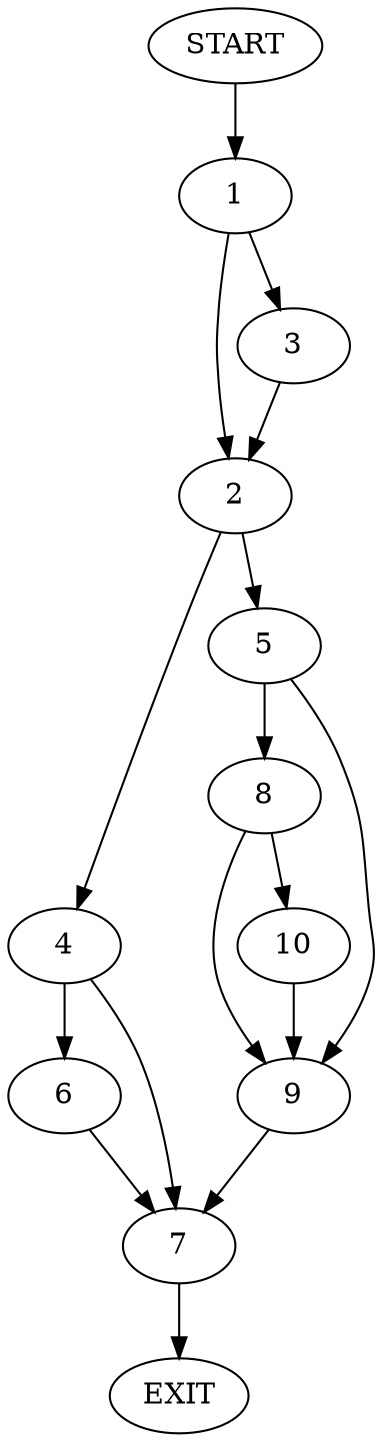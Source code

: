 digraph {
0 [label="START"]
11 [label="EXIT"]
0 -> 1
1 -> 2
1 -> 3
2 -> 4
2 -> 5
3 -> 2
4 -> 6
4 -> 7
5 -> 8
5 -> 9
8 -> 9
8 -> 10
9 -> 7
10 -> 9
7 -> 11
6 -> 7
}
